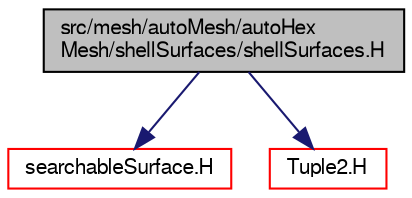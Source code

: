 digraph "src/mesh/autoMesh/autoHexMesh/shellSurfaces/shellSurfaces.H"
{
  bgcolor="transparent";
  edge [fontname="FreeSans",fontsize="10",labelfontname="FreeSans",labelfontsize="10"];
  node [fontname="FreeSans",fontsize="10",shape=record];
  Node0 [label="src/mesh/autoMesh/autoHex\lMesh/shellSurfaces/shellSurfaces.H",height=0.2,width=0.4,color="black", fillcolor="grey75", style="filled", fontcolor="black"];
  Node0 -> Node1 [color="midnightblue",fontsize="10",style="solid",fontname="FreeSans"];
  Node1 [label="searchableSurface.H",height=0.2,width=0.4,color="red",URL="$a07820.html"];
  Node0 -> Node162 [color="midnightblue",fontsize="10",style="solid",fontname="FreeSans"];
  Node162 [label="Tuple2.H",height=0.2,width=0.4,color="red",URL="$a12791.html"];
}

